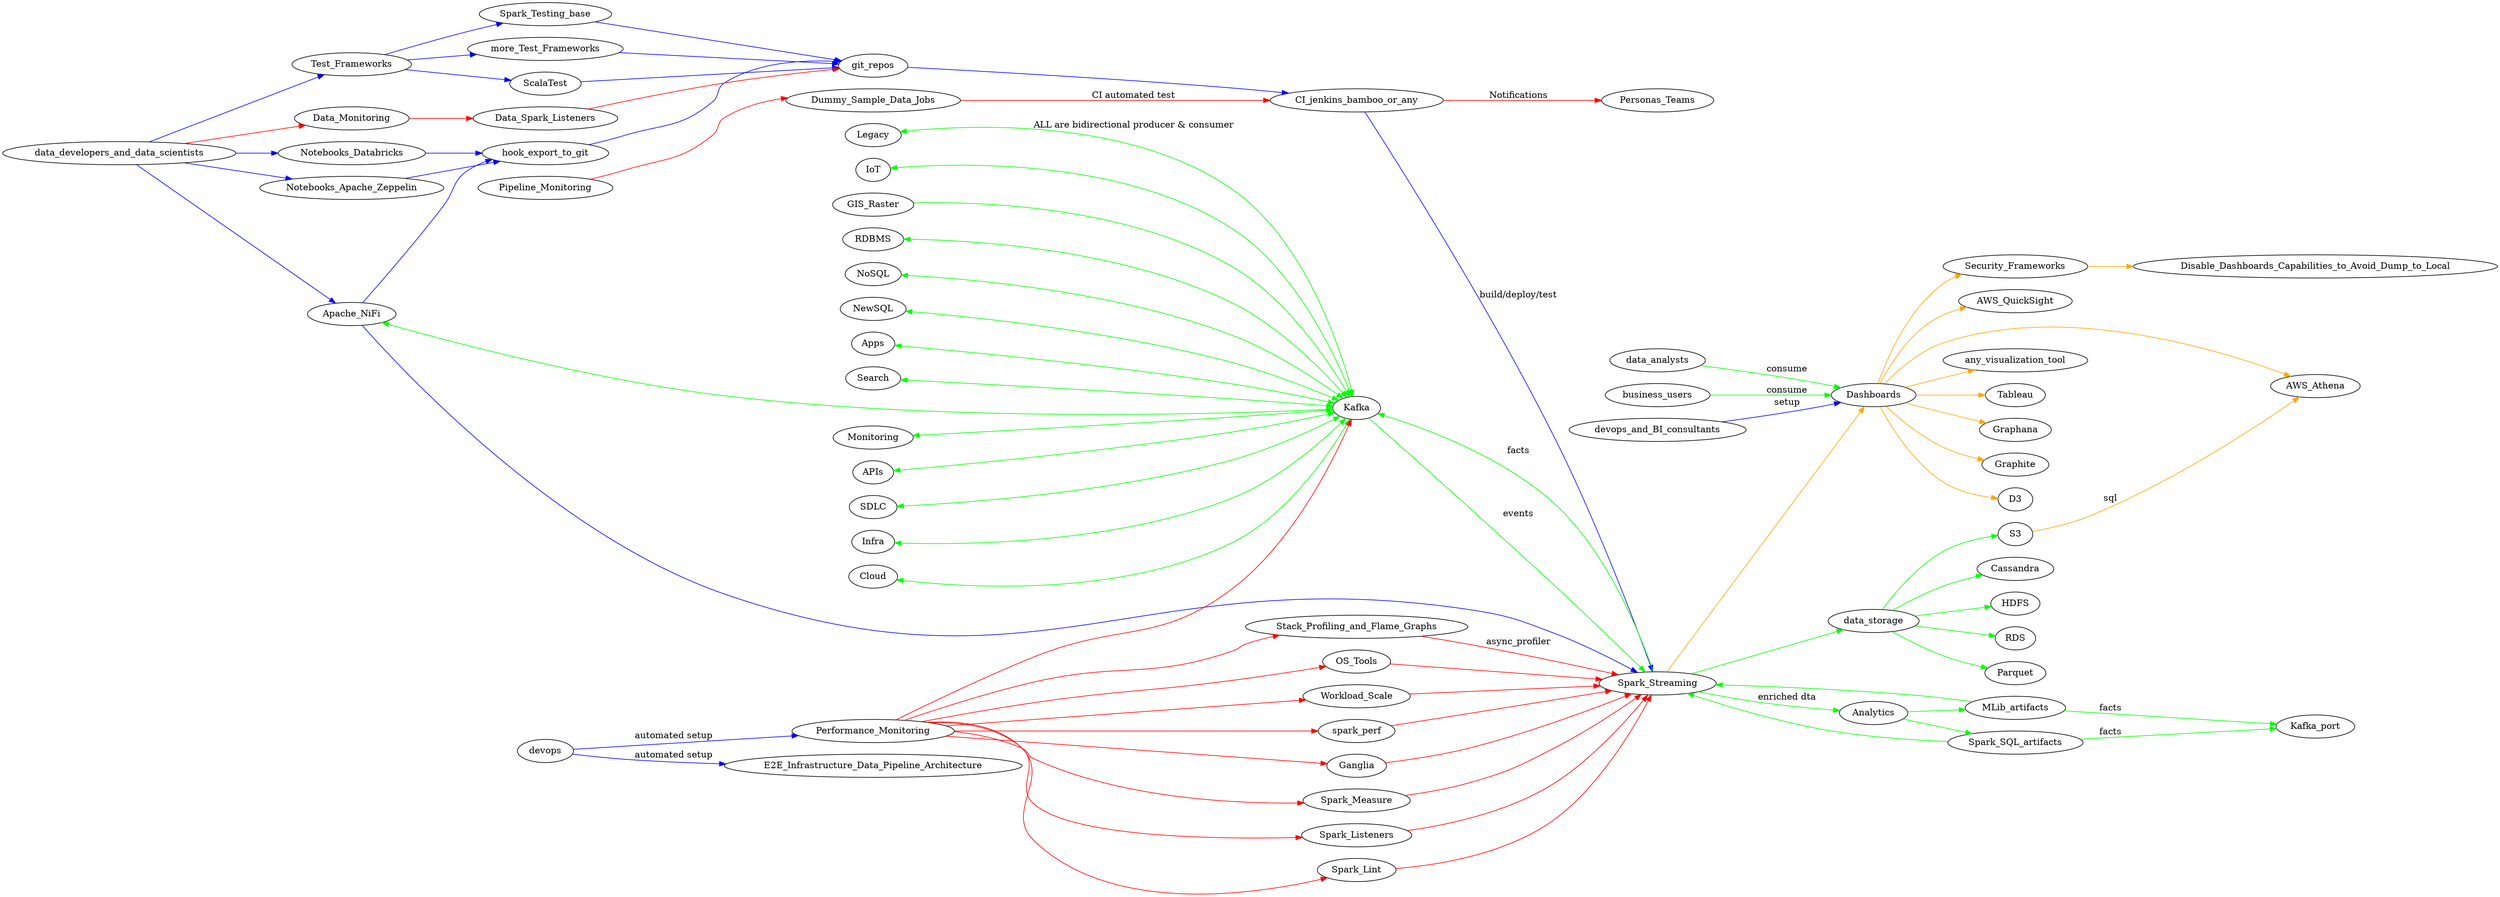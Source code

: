 digraph datapipeline {
    rankdir=LR;

    subgraph datapipeline_technical {

    #Sources - E
    APIs -> Kafka [dir="both" color="green"]

    RDBMS -> Kafka [dir="both" color="green"]
    NoSQL -> Kafka [dir="both" color="green"]
    NewSQL -> Kafka [dir="both" color="green"]
    Apps -> Kafka [dir="both" color="green"]
    Search -> Kafka [dir="both" color="green"]
    Monitoring -> Kafka [dir="both" color="green"]
    SDLC -> Kafka [dir="both" color="green"]
    Infra -> Kafka [dir="both" color="green"]
    Cloud -> Kafka [dir="both" color="green"]
    Legacy -> Kafka [dir="both" label="ALL are bidirectional producer & consumer" color="green"]
    IoT -> Kafka [dir="both" color="green"]
    GIS_Raster -> Kafka [color="green"]

    data_developers_and_data_scientists -> Notebooks_Apache_Zeppelin [color="blue"]
    data_developers_and_data_scientists -> Notebooks_Databricks [color="blue"]
    data_developers_and_data_scientists -> Test_Frameworks [color="blue"]
    Test_Frameworks -> ScalaTest [color="blue"]
    Test_Frameworks -> Spark_Testing_base [color="blue"]
    Test_Frameworks -> more_Test_Frameworks [color="blue"]
    ScalaTest -> git_repos [color="blue"]
    Spark_Testing_base -> git_repos [color="blue"]
    more_Test_Frameworks -> git_repos [color="blue"]
    data_developers_and_data_scientists -> Apache_NiFi [color="blue"]
    Notebooks_Apache_Zeppelin -> hook_export_to_git [color="blue"]
    Notebooks_Databricks -> hook_export_to_git [color="blue"]
    Apache_NiFi -> hook_export_to_git [color="blue"]
    hook_export_to_git -> git_repos [color="blue"]
    git_repos -> CI_jenkins_bamboo_or_any [color="blue"]
    CI_jenkins_bamboo_or_any -> Spark_Streaming [label="build/deploy/test"] [color="blue"]
    Apache_NiFi -> Kafka [dir="both"] [color="green"]
    Apache_NiFi -> Spark_Streaming [color="blue"]
    CI_jenkins_bamboo_or_any -> Personas_Teams [label="Notifications"] [color="red"]

    #Hub
    Kafka -> Spark_Streaming [label="events" color="green"]
    Spark_Streaming -> Kafka [label="facts" color="green"]

    #Monitoring - M
    Data_Monitoring -> Data_Spark_Listeners [color="red"]
    data_developers_and_data_scientists -> Data_Monitoring [color="red"]
    Data_Spark_Listeners -> git_repos [color="red"]
    devops -> Performance_Monitoring [label="automated setup" color="blue"]
    devops -> E2E_Infrastructure_Data_Pipeline_Architecture [label="automated setup" color="blue"]
    Performance_Monitoring -> Ganglia [color="red"]
    Performance_Monitoring -> Spark_Measure [color="red"]
    Performance_Monitoring -> Spark_Listeners [color="red"]
    Performance_Monitoring -> Spark_Lint [color="red"]
    Performance_Monitoring -> Stack_Profiling_and_Flame_Graphs [color="red"]
    Performance_Monitoring -> OS_Tools [color="red"]
    Performance_Monitoring -> Workload_Scale [color="red"]
    Performance_Monitoring -> spark_perf [color="red"]
    Performance_Monitoring -> Kafka [color="red"]
    spark_perf -> Spark_Streaming [color="red"]
    Stack_Profiling_and_Flame_Graphs -> Spark_Streaming [label="async_profiler"] [color="red"]
    Ganglia -> Spark_Streaming [color="red"]
    Spark_Listeners -> Spark_Streaming [color="red"]
    Spark_Measure -> Spark_Streaming [color="red"]
    Spark_Lint -> Spark_Streaming [color="red"]
    OS_Tools -> Spark_Streaming [color="red"]
    Workload_Scale -> Spark_Streaming [color="red"]
    Pipeline_Monitoring -> Dummy_Sample_Data_Jobs [color="red"]
    Dummy_Sample_Data_Jobs -> CI_jenkins_bamboo_or_any [label="CI automated test" color="red"]

    #Analytics - A
    Spark_Streaming -> Analytics [label="enriched dta"] [color="green"]
    Analytics -> MLib_artifacts [color="green"]
    Analytics -> Spark_SQL_artifacts [color="green"]
    MLib_artifacts -> Spark_Streaming [color="green"]
    Spark_SQL_artifacts -> Spark_Streaming [color="green"]
    MLib_artifacts -> Kafka_port [label="facts"] [color="green"]
    Spark_SQL_artifacts -> Kafka_port [label="facts"] [color="green"]

    #Targets - L
    Spark_Streaming -> data_storage [color="green"]
    data_storage -> S3 [color="green"]
    data_storage -> Parquet [color="green"]
    data_storage -> Cassandra [color="green"]
    data_storage -> HDFS [color="green"]
    data_storage -> RDS [color="green"]
    S3 -> AWS_Athena [label="sql"] [color="orange"]
    Spark_Streaming -> Dashboards [color="orange"]

    data_analysts -> Dashboards [label="consume" color="green"]
    business_users -> Dashboards [label="consume" color="green"]
    devops_and_BI_consultants -> Dashboards [label="setup" color="blue"]

    Dashboards -> Tableau [color="orange"]
    Dashboards -> Graphana [color="orange"]
    Dashboards -> Graphite [color="orange"]
    Dashboards -> D3 [color="orange"]
    Dashboards -> AWS_QuickSight [color="orange"]
    Dashboards -> AWS_Athena [color="orange"]
    Dashboards -> any_visualization_tool [color="orange"]
    Dashboards -> Security_Frameworks [color="orange"]
    Security_Frameworks -> Disable_Dashboards_Capabilities_to_Avoid_Dump_to_Local [color="orange"]

 }

}
